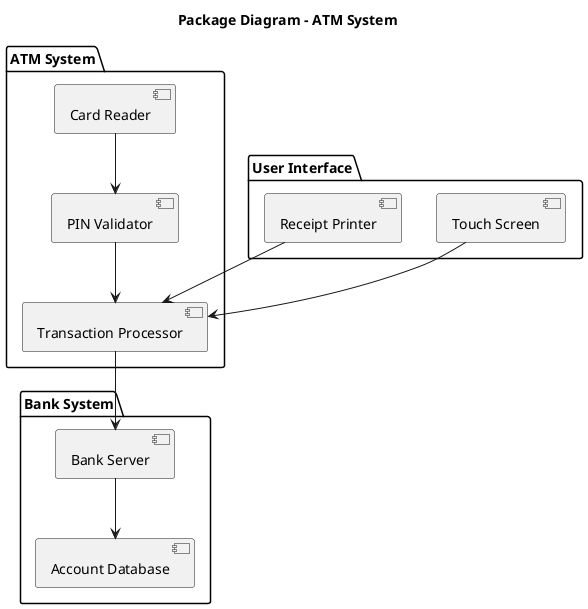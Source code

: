 @startuml
title Package Diagram - ATM System
' Define packages
package "ATM System" {
  [Card Reader]
  [PIN Validator]
  [Transaction Processor]
}

package "Bank System" {
  [Bank Server]
  [Account Database]
}

package "User Interface" {
  [Touch Screen]
  [Receipt Printer]
}

' Define dependencies
[Card Reader] --> [PIN Validator]
[PIN Validator] --> [Transaction Processor]
[Transaction Processor] --> [Bank Server]
[Bank Server] --> [Account Database]
[Touch Screen] --> [Transaction Processor]
[Receipt Printer] --> [Transaction Processor]

@enduml
